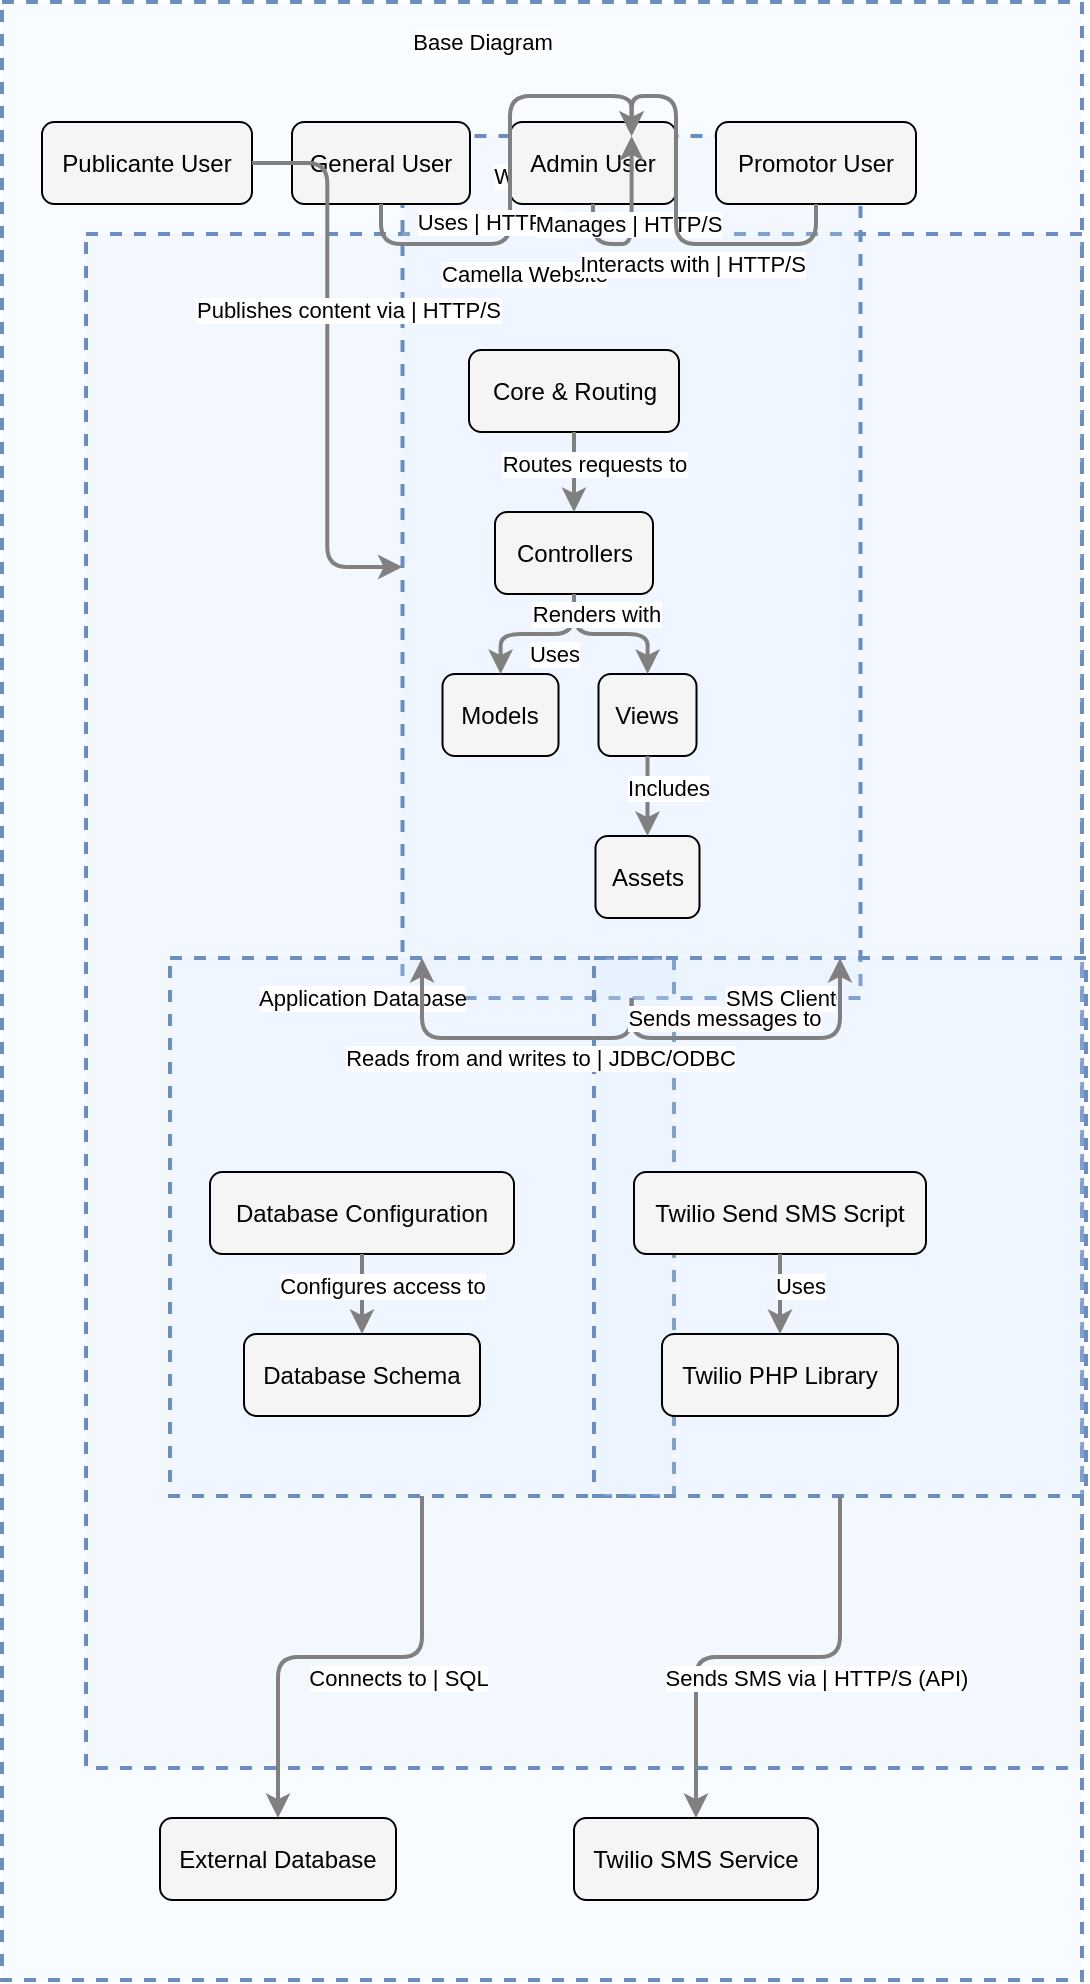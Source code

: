 <?xml version="1.0" encoding="UTF-8"?>
        <mxfile version="14.6.5" type="device">
          <diagram id="codeviz-diagram" name="System Diagram">
            <mxGraphModel dx="1000" dy="1000" grid="1" gridSize="10" guides="1" tooltips="1" connect="1" arrows="1" fold="1" page="1" pageScale="1" pageWidth="1169" pageHeight="827" math="0" shadow="0">
              <root>
                <mxCell id="0"/>
                <mxCell id="1" parent="0"/>
                <mxCell id="web_application_container" value="" style="html=1;whiteSpace=wrap;container=1;fillColor=#dae8fc;strokeColor=#6c8ebf;dashed=1;fillOpacity=20;strokeWidth=2;containerType=none;recursiveResize=0;movable=1;resizable=1;autosize=0;dropTarget=0" vertex="1" parent="camella_website">
                  <mxGeometry x="158.25" y="-49" width="229" height="431" as="geometry"/>
                </mxCell>
                <mxCell id="web_application_container_label" value="Web Application" style="edgeLabel;html=1;align=center;verticalAlign=middle;resizable=0;labelBackgroundColor=white;spacing=5" vertex="1" parent="camella_website">
                  <mxGeometry x="166.25" y="-41" width="153" height="24" as="geometry"/>
                </mxCell>
<mxCell id="application_database_container" value="" style="html=1;whiteSpace=wrap;container=1;fillColor=#dae8fc;strokeColor=#6c8ebf;dashed=1;fillOpacity=20;strokeWidth=2;containerType=none;recursiveResize=0;movable=1;resizable=1;autosize=0;dropTarget=0" vertex="1" parent="camella_website">
                  <mxGeometry x="42.0" y="362" width="252" height="269" as="geometry"/>
                </mxCell>
                <mxCell id="application_database_container_label" value="Application Database" style="edgeLabel;html=1;align=center;verticalAlign=middle;resizable=0;labelBackgroundColor=white;spacing=5" vertex="1" parent="camella_website">
                  <mxGeometry x="50.0" y="370" width="176" height="24" as="geometry"/>
                </mxCell>
<mxCell id="sms_client_container" value="" style="html=1;whiteSpace=wrap;container=1;fillColor=#dae8fc;strokeColor=#6c8ebf;dashed=1;fillOpacity=20;strokeWidth=2;containerType=none;recursiveResize=0;movable=1;resizable=1;autosize=0;dropTarget=0" vertex="1" parent="camella_website">
                  <mxGeometry x="254" y="362" width="246" height="269" as="geometry"/>
                </mxCell>
                <mxCell id="sms_client_container_label" value="SMS Client" style="edgeLabel;html=1;align=center;verticalAlign=middle;resizable=0;labelBackgroundColor=white;spacing=5" vertex="1" parent="camella_website">
                  <mxGeometry x="262" y="370" width="170" height="24" as="geometry"/>
                </mxCell>
<mxCell id="camella_website" value="" style="html=1;whiteSpace=wrap;container=1;fillColor=#dae8fc;strokeColor=#6c8ebf;dashed=1;fillOpacity=20;strokeWidth=2;containerType=none;recursiveResize=0;movable=1;resizable=1;autosize=0;dropTarget=0" vertex="1" parent="base-diagram-group">
                  <mxGeometry x="42.0" y="116" width="498" height="767" as="geometry"/>
                </mxCell>
                <mxCell id="camella_website_label" value="Camella Website" style="edgeLabel;html=1;align=center;verticalAlign=middle;resizable=0;labelBackgroundColor=white;spacing=5" vertex="1" parent="base-diagram-group">
                  <mxGeometry x="50.0" y="124" width="422" height="24" as="geometry"/>
                </mxCell>
<mxCell id="base-diagram-group" value="" style="html=1;whiteSpace=wrap;container=1;fillColor=#dae8fc;strokeColor=#6c8ebf;dashed=1;fillOpacity=20;strokeWidth=2;containerType=none;recursiveResize=0;movable=1;resizable=1;autosize=0;dropTarget=0" vertex="1" parent="1">
                  <mxGeometry x="20" y="0" width="540" height="989" as="geometry"/>
                </mxCell>
                <mxCell id="base-diagram-group_label" value="Base Diagram" style="edgeLabel;html=1;align=center;verticalAlign=middle;resizable=0;labelBackgroundColor=white;spacing=5" vertex="1" parent="1">
                  <mxGeometry x="28" y="8" width="464" height="24" as="geometry"/>
                </mxCell>
                <mxCell id="admin_user" value="Admin User" style="rounded=1;whiteSpace=wrap;html=1;fillColor=#f5f5f5" vertex="1" parent="base-diagram-group">
                      <mxGeometry x="254" y="60" width="83" height="41" as="geometry"/>
                    </mxCell>
<mxCell id="promotor_user" value="Promotor User" style="rounded=1;whiteSpace=wrap;html=1;fillColor=#f5f5f5" vertex="1" parent="base-diagram-group">
                      <mxGeometry x="357" y="60" width="100" height="41" as="geometry"/>
                    </mxCell>
<mxCell id="publicante_user" value="Publicante User" style="rounded=1;whiteSpace=wrap;html=1;fillColor=#f5f5f5" vertex="1" parent="base-diagram-group">
                      <mxGeometry x="20" y="60" width="105" height="41" as="geometry"/>
                    </mxCell>
<mxCell id="general_user" value="General User" style="rounded=1;whiteSpace=wrap;html=1;fillColor=#f5f5f5" vertex="1" parent="base-diagram-group">
                      <mxGeometry x="145" y="60" width="89" height="41" as="geometry"/>
                    </mxCell>
<mxCell id="twilio_sms_service" value="Twilio SMS Service" style="rounded=1;whiteSpace=wrap;html=1;fillColor=#f5f5f5" vertex="1" parent="base-diagram-group">
                      <mxGeometry x="286" y="908" width="122" height="41" as="geometry"/>
                    </mxCell>
<mxCell id="external_database" value="External Database" style="rounded=1;whiteSpace=wrap;html=1;fillColor=#f5f5f5" vertex="1" parent="base-diagram-group">
                      <mxGeometry x="79.0" y="908" width="118" height="41" as="geometry"/>
                    </mxCell>
<mxCell id="controllers" value="Controllers" style="rounded=1;whiteSpace=wrap;html=1;fillColor=#f5f5f5" vertex="1" parent="web_application_container">
                      <mxGeometry x="46.25" y="188" width="79" height="41" as="geometry"/>
                    </mxCell>
<mxCell id="models" value="Models" style="rounded=1;whiteSpace=wrap;html=1;fillColor=#f5f5f5" vertex="1" parent="web_application_container">
                      <mxGeometry x="20" y="269" width="58" height="41" as="geometry"/>
                    </mxCell>
<mxCell id="views" value="Views" style="rounded=1;whiteSpace=wrap;html=1;fillColor=#f5f5f5" vertex="1" parent="web_application_container">
                      <mxGeometry x="98" y="269" width="49" height="41" as="geometry"/>
                    </mxCell>
<mxCell id="core_routing" value="Core &amp; Routing" style="rounded=1;whiteSpace=wrap;html=1;fillColor=#f5f5f5" vertex="1" parent="web_application_container">
                      <mxGeometry x="33.25" y="107" width="105" height="41" as="geometry"/>
                    </mxCell>
<mxCell id="assets" value="Assets" style="rounded=1;whiteSpace=wrap;html=1;fillColor=#f5f5f5" vertex="1" parent="web_application_container">
                      <mxGeometry x="96.5" y="350" width="52" height="41" as="geometry"/>
                    </mxCell>
<mxCell id="db_config" value="Database Configuration" style="rounded=1;whiteSpace=wrap;html=1;fillColor=#f5f5f5" vertex="1" parent="application_database_container">
                      <mxGeometry x="20" y="107" width="152" height="41" as="geometry"/>
                    </mxCell>
<mxCell id="db_schema" value="Database Schema" style="rounded=1;whiteSpace=wrap;html=1;fillColor=#f5f5f5" vertex="1" parent="application_database_container">
                      <mxGeometry x="37" y="188" width="118" height="41" as="geometry"/>
                    </mxCell>
<mxCell id="twilio_script" value="Twilio Send SMS Script" style="rounded=1;whiteSpace=wrap;html=1;fillColor=#f5f5f5" vertex="1" parent="sms_client_container">
                      <mxGeometry x="20" y="107" width="146" height="41" as="geometry"/>
                    </mxCell>
<mxCell id="twilio_library" value="Twilio PHP Library" style="rounded=1;whiteSpace=wrap;html=1;fillColor=#f5f5f5" vertex="1" parent="sms_client_container">
                      <mxGeometry x="34" y="188" width="118" height="41" as="geometry"/>
                    </mxCell>
                <mxCell id="edge-e-core_routing-controllers" style="edgeStyle=orthogonalEdgeStyle;rounded=1;orthogonalLoop=1;jettySize=auto;html=1;strokeColor=#808080;strokeWidth=2;jumpStyle=arc;jumpSize=10;spacing=15;labelBackgroundColor=white;labelBorderColor=none" edge="1" parent="1" source="core_routing" target="controllers">
                    <mxGeometry relative="1" as="geometry"/>
                  </mxCell>
                  <mxCell id="edge-e-core_routing-controllers_label" value="Routes requests to" style="edgeLabel;html=1;align=center;verticalAlign=middle;resizable=0;points=[];" vertex="1" connectable="0" parent="edge-e-core_routing-controllers">
                    <mxGeometry x="-0.2" y="10" relative="1" as="geometry">
                      <mxPoint as="offset"/>
                    </mxGeometry>
                  </mxCell>
<mxCell id="edge-e-controllers-models" style="edgeStyle=orthogonalEdgeStyle;rounded=1;orthogonalLoop=1;jettySize=auto;html=1;strokeColor=#808080;strokeWidth=2;jumpStyle=arc;jumpSize=10;spacing=15;labelBackgroundColor=white;labelBorderColor=none" edge="1" parent="1" source="controllers" target="models">
                    <mxGeometry relative="1" as="geometry"/>
                  </mxCell>
                  <mxCell id="edge-e-controllers-models_label" value="Uses" style="edgeLabel;html=1;align=center;verticalAlign=middle;resizable=0;points=[];" vertex="1" connectable="0" parent="edge-e-controllers-models">
                    <mxGeometry x="-0.2" y="10" relative="1" as="geometry">
                      <mxPoint as="offset"/>
                    </mxGeometry>
                  </mxCell>
<mxCell id="edge-e-controllers-views" style="edgeStyle=orthogonalEdgeStyle;rounded=1;orthogonalLoop=1;jettySize=auto;html=1;strokeColor=#808080;strokeWidth=2;jumpStyle=arc;jumpSize=10;spacing=15;labelBackgroundColor=white;labelBorderColor=none" edge="1" parent="1" source="controllers" target="views">
                    <mxGeometry relative="1" as="geometry"/>
                  </mxCell>
                  <mxCell id="edge-e-controllers-views_label" value="Renders with" style="edgeLabel;html=1;align=center;verticalAlign=middle;resizable=0;points=[];" vertex="1" connectable="0" parent="edge-e-controllers-views">
                    <mxGeometry x="-0.2" y="10" relative="1" as="geometry">
                      <mxPoint as="offset"/>
                    </mxGeometry>
                  </mxCell>
<mxCell id="edge-e-views-assets" style="edgeStyle=orthogonalEdgeStyle;rounded=1;orthogonalLoop=1;jettySize=auto;html=1;strokeColor=#808080;strokeWidth=2;jumpStyle=arc;jumpSize=10;spacing=15;labelBackgroundColor=white;labelBorderColor=none" edge="1" parent="1" source="views" target="assets">
                    <mxGeometry relative="1" as="geometry"/>
                  </mxCell>
                  <mxCell id="edge-e-views-assets_label" value="Includes" style="edgeLabel;html=1;align=center;verticalAlign=middle;resizable=0;points=[];" vertex="1" connectable="0" parent="edge-e-views-assets">
                    <mxGeometry x="-0.2" y="10" relative="1" as="geometry">
                      <mxPoint as="offset"/>
                    </mxGeometry>
                  </mxCell>
<mxCell id="edge-e-db_config-db_schema" style="edgeStyle=orthogonalEdgeStyle;rounded=1;orthogonalLoop=1;jettySize=auto;html=1;strokeColor=#808080;strokeWidth=2;jumpStyle=arc;jumpSize=10;spacing=15;labelBackgroundColor=white;labelBorderColor=none" edge="1" parent="1" source="db_config" target="db_schema">
                    <mxGeometry relative="1" as="geometry"/>
                  </mxCell>
                  <mxCell id="edge-e-db_config-db_schema_label" value="Configures access to" style="edgeLabel;html=1;align=center;verticalAlign=middle;resizable=0;points=[];" vertex="1" connectable="0" parent="edge-e-db_config-db_schema">
                    <mxGeometry x="-0.2" y="10" relative="1" as="geometry">
                      <mxPoint as="offset"/>
                    </mxGeometry>
                  </mxCell>
<mxCell id="edge-e-twilio_script-twilio_library" style="edgeStyle=orthogonalEdgeStyle;rounded=1;orthogonalLoop=1;jettySize=auto;html=1;strokeColor=#808080;strokeWidth=2;jumpStyle=arc;jumpSize=10;spacing=15;labelBackgroundColor=white;labelBorderColor=none" edge="1" parent="1" source="twilio_script" target="twilio_library">
                    <mxGeometry relative="1" as="geometry"/>
                  </mxCell>
                  <mxCell id="edge-e-twilio_script-twilio_library_label" value="Uses" style="edgeLabel;html=1;align=center;verticalAlign=middle;resizable=0;points=[];" vertex="1" connectable="0" parent="edge-e-twilio_script-twilio_library">
                    <mxGeometry x="-0.2" y="10" relative="1" as="geometry">
                      <mxPoint as="offset"/>
                    </mxGeometry>
                  </mxCell>
<mxCell id="edge-e-general_user-web_application_container" style="edgeStyle=orthogonalEdgeStyle;rounded=1;orthogonalLoop=1;jettySize=auto;html=1;strokeColor=#808080;strokeWidth=2;jumpStyle=arc;jumpSize=10;spacing=15;labelBackgroundColor=white;labelBorderColor=none" edge="1" parent="1" source="general_user" target="web_application_container">
                    <mxGeometry relative="1" as="geometry"/>
                  </mxCell>
                  <mxCell id="edge-e-general_user-web_application_container_label" value="Uses | HTTP/S" style="edgeLabel;html=1;align=center;verticalAlign=middle;resizable=0;points=[];" vertex="1" connectable="0" parent="edge-e-general_user-web_application_container">
                    <mxGeometry x="-0.2" y="10" relative="1" as="geometry">
                      <mxPoint as="offset"/>
                    </mxGeometry>
                  </mxCell>
<mxCell id="edge-e-admin_user-web_application_container" style="edgeStyle=orthogonalEdgeStyle;rounded=1;orthogonalLoop=1;jettySize=auto;html=1;strokeColor=#808080;strokeWidth=2;jumpStyle=arc;jumpSize=10;spacing=15;labelBackgroundColor=white;labelBorderColor=none" edge="1" parent="1" source="admin_user" target="web_application_container">
                    <mxGeometry relative="1" as="geometry"/>
                  </mxCell>
                  <mxCell id="edge-e-admin_user-web_application_container_label" value="Manages | HTTP/S" style="edgeLabel;html=1;align=center;verticalAlign=middle;resizable=0;points=[];" vertex="1" connectable="0" parent="edge-e-admin_user-web_application_container">
                    <mxGeometry x="-0.2" y="10" relative="1" as="geometry">
                      <mxPoint as="offset"/>
                    </mxGeometry>
                  </mxCell>
<mxCell id="edge-e-promotor_user-web_application_container" style="edgeStyle=orthogonalEdgeStyle;rounded=1;orthogonalLoop=1;jettySize=auto;html=1;strokeColor=#808080;strokeWidth=2;jumpStyle=arc;jumpSize=10;spacing=15;labelBackgroundColor=white;labelBorderColor=none" edge="1" parent="1" source="promotor_user" target="web_application_container">
                    <mxGeometry relative="1" as="geometry"/>
                  </mxCell>
                  <mxCell id="edge-e-promotor_user-web_application_container_label" value="Interacts with | HTTP/S" style="edgeLabel;html=1;align=center;verticalAlign=middle;resizable=0;points=[];" vertex="1" connectable="0" parent="edge-e-promotor_user-web_application_container">
                    <mxGeometry x="-0.2" y="10" relative="1" as="geometry">
                      <mxPoint as="offset"/>
                    </mxGeometry>
                  </mxCell>
<mxCell id="edge-e-publicante_user-web_application_container" style="edgeStyle=orthogonalEdgeStyle;rounded=1;orthogonalLoop=1;jettySize=auto;html=1;strokeColor=#808080;strokeWidth=2;jumpStyle=arc;jumpSize=10;spacing=15;labelBackgroundColor=white;labelBorderColor=none" edge="1" parent="1" source="publicante_user" target="web_application_container">
                    <mxGeometry relative="1" as="geometry"/>
                  </mxCell>
                  <mxCell id="edge-e-publicante_user-web_application_container_label" value="Publishes content via | HTTP/S" style="edgeLabel;html=1;align=center;verticalAlign=middle;resizable=0;points=[];" vertex="1" connectable="0" parent="edge-e-publicante_user-web_application_container">
                    <mxGeometry x="-0.2" y="10" relative="1" as="geometry">
                      <mxPoint as="offset"/>
                    </mxGeometry>
                  </mxCell>
<mxCell id="edge-e-web_application_container-application_database_container" style="edgeStyle=orthogonalEdgeStyle;rounded=1;orthogonalLoop=1;jettySize=auto;html=1;strokeColor=#808080;strokeWidth=2;jumpStyle=arc;jumpSize=10;spacing=15;labelBackgroundColor=white;labelBorderColor=none" edge="1" parent="1" source="web_application_container" target="application_database_container">
                    <mxGeometry relative="1" as="geometry"/>
                  </mxCell>
                  <mxCell id="edge-e-web_application_container-application_database_container_label" value="Reads from and writes to | JDBC/ODBC" style="edgeLabel;html=1;align=center;verticalAlign=middle;resizable=0;points=[];" vertex="1" connectable="0" parent="edge-e-web_application_container-application_database_container">
                    <mxGeometry x="-0.2" y="10" relative="1" as="geometry">
                      <mxPoint as="offset"/>
                    </mxGeometry>
                  </mxCell>
<mxCell id="edge-e-web_application_container-sms_client_container" style="edgeStyle=orthogonalEdgeStyle;rounded=1;orthogonalLoop=1;jettySize=auto;html=1;strokeColor=#808080;strokeWidth=2;jumpStyle=arc;jumpSize=10;spacing=15;labelBackgroundColor=white;labelBorderColor=none" edge="1" parent="1" source="web_application_container" target="sms_client_container">
                    <mxGeometry relative="1" as="geometry"/>
                  </mxCell>
                  <mxCell id="edge-e-web_application_container-sms_client_container_label" value="Sends messages to" style="edgeLabel;html=1;align=center;verticalAlign=middle;resizable=0;points=[];" vertex="1" connectable="0" parent="edge-e-web_application_container-sms_client_container">
                    <mxGeometry x="-0.2" y="10" relative="1" as="geometry">
                      <mxPoint as="offset"/>
                    </mxGeometry>
                  </mxCell>
<mxCell id="edge-e-application_database_container-external_database" style="edgeStyle=orthogonalEdgeStyle;rounded=1;orthogonalLoop=1;jettySize=auto;html=1;strokeColor=#808080;strokeWidth=2;jumpStyle=arc;jumpSize=10;spacing=15;labelBackgroundColor=white;labelBorderColor=none" edge="1" parent="1" source="application_database_container" target="external_database">
                    <mxGeometry relative="1" as="geometry"/>
                  </mxCell>
                  <mxCell id="edge-e-application_database_container-external_database_label" value="Connects to | SQL" style="edgeLabel;html=1;align=center;verticalAlign=middle;resizable=0;points=[];" vertex="1" connectable="0" parent="edge-e-application_database_container-external_database">
                    <mxGeometry x="-0.2" y="10" relative="1" as="geometry">
                      <mxPoint as="offset"/>
                    </mxGeometry>
                  </mxCell>
<mxCell id="edge-e-sms_client_container-twilio_sms_service" style="edgeStyle=orthogonalEdgeStyle;rounded=1;orthogonalLoop=1;jettySize=auto;html=1;strokeColor=#808080;strokeWidth=2;jumpStyle=arc;jumpSize=10;spacing=15;labelBackgroundColor=white;labelBorderColor=none" edge="1" parent="1" source="sms_client_container" target="twilio_sms_service">
                    <mxGeometry relative="1" as="geometry"/>
                  </mxCell>
                  <mxCell id="edge-e-sms_client_container-twilio_sms_service_label" value="Sends SMS via | HTTP/S (API)" style="edgeLabel;html=1;align=center;verticalAlign=middle;resizable=0;points=[];" vertex="1" connectable="0" parent="edge-e-sms_client_container-twilio_sms_service">
                    <mxGeometry x="-0.2" y="10" relative="1" as="geometry">
                      <mxPoint as="offset"/>
                    </mxGeometry>
                  </mxCell>
              </root>
            </mxGraphModel>
          </diagram>
        </mxfile>